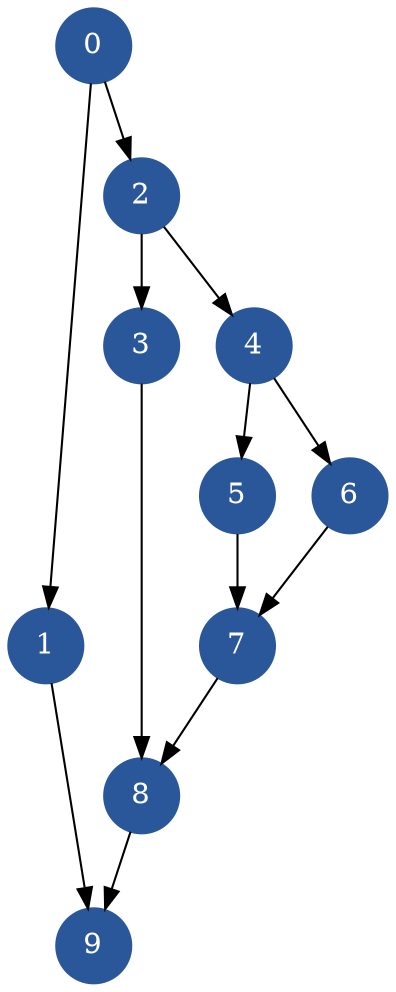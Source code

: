 digraph coder {  graph[]
resolution = 600
node [width = 0.5,shape=circle,color="#2A579A",fontcolor ="#FFFFFF", shape=circle, style=filled,fillcolor ="#2A579A"]
0->{1,2}
1->{9}
2->{3,4}
3->{8}
4->{5,6}
5->{7}
6->{7}
7->{8}
8->{9}
9->{}
}
